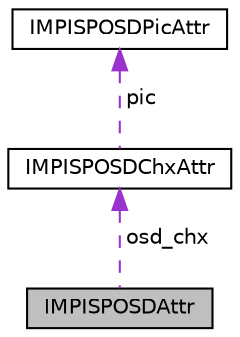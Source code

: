digraph "IMPISPOSDAttr"
{
 // LATEX_PDF_SIZE
  edge [fontname="Helvetica",fontsize="10",labelfontname="Helvetica",labelfontsize="10"];
  node [fontname="Helvetica",fontsize="10",shape=record];
  Node1 [label="IMPISPOSDAttr",height=0.2,width=0.4,color="black", fillcolor="grey75", style="filled", fontcolor="black",tooltip="填充功能属性"];
  Node2 -> Node1 [dir="back",color="darkorchid3",fontsize="10",style="dashed",label=" osd_chx" ,fontname="Helvetica"];
  Node2 [label="IMPISPOSDChxAttr",height=0.2,width=0.4,color="black", fillcolor="white", style="filled",URL="$struct_i_m_p_i_s_p_o_s_d_chx_attr.html",tooltip="填充功能通道属性"];
  Node3 -> Node2 [dir="back",color="darkorchid3",fontsize="10",style="dashed",label=" pic" ,fontname="Helvetica"];
  Node3 [label="IMPISPOSDPicAttr",height=0.2,width=0.4,color="black", fillcolor="white", style="filled",URL="$struct_i_m_p_i_s_p_o_s_d_pic_attr.html",tooltip="填充图片参数"];
}
